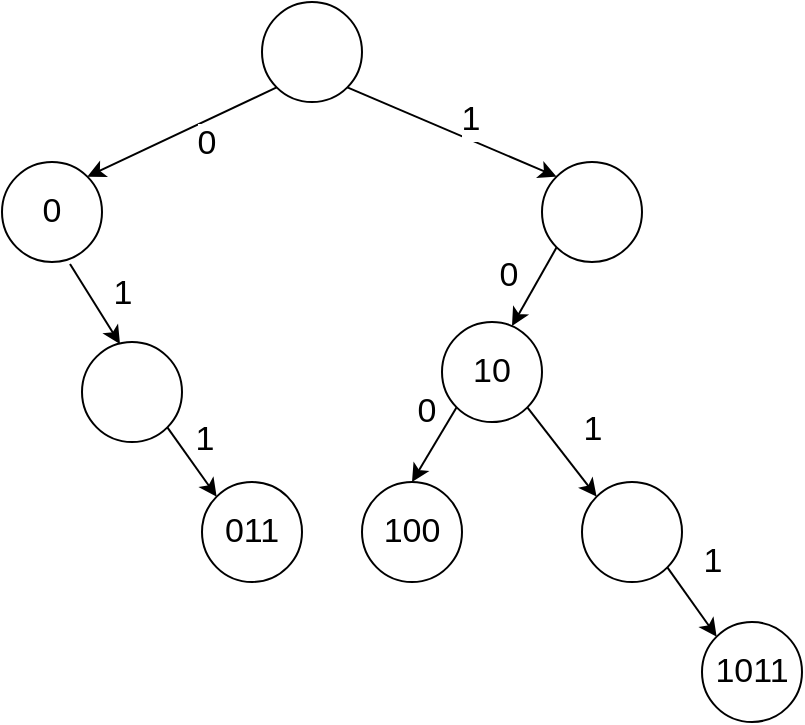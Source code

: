 <mxfile version="24.7.5" pages="10">
  <diagram id="F0op1eHKcGNNOOc7gBRb" name="radix tree">
    <mxGraphModel dx="1159" dy="784" grid="1" gridSize="10" guides="1" tooltips="1" connect="1" arrows="1" fold="1" page="1" pageScale="1" pageWidth="850" pageHeight="1100" math="0" shadow="0">
      <root>
        <mxCell id="0" />
        <mxCell id="1" parent="0" />
        <mxCell id="A4ioL8WDDIQv4BO4qDtr-4" style="rounded=0;orthogonalLoop=1;jettySize=auto;html=1;exitX=0;exitY=1;exitDx=0;exitDy=0;entryX=1;entryY=0;entryDx=0;entryDy=0;fontSize=17;" edge="1" parent="1" source="A4ioL8WDDIQv4BO4qDtr-1" target="A4ioL8WDDIQv4BO4qDtr-2">
          <mxGeometry relative="1" as="geometry" />
        </mxCell>
        <mxCell id="A4ioL8WDDIQv4BO4qDtr-6" value="0" style="edgeLabel;html=1;align=center;verticalAlign=middle;resizable=0;points=[];fontSize=17;" vertex="1" connectable="0" parent="A4ioL8WDDIQv4BO4qDtr-4">
          <mxGeometry x="-0.093" y="2" relative="1" as="geometry">
            <mxPoint x="7" y="6" as="offset" />
          </mxGeometry>
        </mxCell>
        <mxCell id="A4ioL8WDDIQv4BO4qDtr-5" style="edgeStyle=none;rounded=0;orthogonalLoop=1;jettySize=auto;html=1;exitX=1;exitY=1;exitDx=0;exitDy=0;entryX=0;entryY=0;entryDx=0;entryDy=0;fontSize=17;" edge="1" parent="1" source="A4ioL8WDDIQv4BO4qDtr-1" target="A4ioL8WDDIQv4BO4qDtr-3">
          <mxGeometry relative="1" as="geometry" />
        </mxCell>
        <mxCell id="A4ioL8WDDIQv4BO4qDtr-7" value="1" style="edgeLabel;html=1;align=center;verticalAlign=middle;resizable=0;points=[];fontSize=17;" vertex="1" connectable="0" parent="A4ioL8WDDIQv4BO4qDtr-5">
          <mxGeometry x="-0.013" y="3" relative="1" as="geometry">
            <mxPoint x="8" y="-3" as="offset" />
          </mxGeometry>
        </mxCell>
        <mxCell id="A4ioL8WDDIQv4BO4qDtr-1" value="" style="ellipse;whiteSpace=wrap;html=1;aspect=fixed;" vertex="1" parent="1">
          <mxGeometry x="350" y="160" width="50" height="50" as="geometry" />
        </mxCell>
        <mxCell id="A4ioL8WDDIQv4BO4qDtr-11" style="edgeStyle=none;rounded=0;orthogonalLoop=1;jettySize=auto;html=1;exitX=0.68;exitY=1.02;exitDx=0;exitDy=0;entryX=0.38;entryY=0.02;entryDx=0;entryDy=0;fontSize=17;exitPerimeter=0;entryPerimeter=0;" edge="1" parent="1" source="A4ioL8WDDIQv4BO4qDtr-2" target="A4ioL8WDDIQv4BO4qDtr-8">
          <mxGeometry relative="1" as="geometry" />
        </mxCell>
        <mxCell id="A4ioL8WDDIQv4BO4qDtr-13" value="1" style="edgeLabel;html=1;align=center;verticalAlign=middle;resizable=0;points=[];fontSize=17;" vertex="1" connectable="0" parent="A4ioL8WDDIQv4BO4qDtr-11">
          <mxGeometry x="-0.312" y="-2" relative="1" as="geometry">
            <mxPoint x="19" as="offset" />
          </mxGeometry>
        </mxCell>
        <mxCell id="A4ioL8WDDIQv4BO4qDtr-2" value="0" style="ellipse;whiteSpace=wrap;html=1;aspect=fixed;fontSize=17;" vertex="1" parent="1">
          <mxGeometry x="220" y="240" width="50" height="50" as="geometry" />
        </mxCell>
        <mxCell id="A4ioL8WDDIQv4BO4qDtr-16" style="edgeStyle=none;rounded=0;orthogonalLoop=1;jettySize=auto;html=1;exitX=0;exitY=1;exitDx=0;exitDy=0;entryX=0.7;entryY=0.04;entryDx=0;entryDy=0;entryPerimeter=0;fontSize=17;" edge="1" parent="1" source="A4ioL8WDDIQv4BO4qDtr-3" target="A4ioL8WDDIQv4BO4qDtr-10">
          <mxGeometry relative="1" as="geometry" />
        </mxCell>
        <mxCell id="A4ioL8WDDIQv4BO4qDtr-18" value="0" style="edgeLabel;html=1;align=center;verticalAlign=middle;resizable=0;points=[];fontSize=17;" vertex="1" connectable="0" parent="A4ioL8WDDIQv4BO4qDtr-16">
          <mxGeometry x="-0.354" y="2" relative="1" as="geometry">
            <mxPoint x="-19" as="offset" />
          </mxGeometry>
        </mxCell>
        <mxCell id="A4ioL8WDDIQv4BO4qDtr-3" value="" style="ellipse;whiteSpace=wrap;html=1;aspect=fixed;fontSize=17;" vertex="1" parent="1">
          <mxGeometry x="490" y="240" width="50" height="50" as="geometry" />
        </mxCell>
        <mxCell id="A4ioL8WDDIQv4BO4qDtr-12" style="edgeStyle=none;rounded=0;orthogonalLoop=1;jettySize=auto;html=1;exitX=1;exitY=1;exitDx=0;exitDy=0;entryX=0;entryY=0;entryDx=0;entryDy=0;fontSize=17;" edge="1" parent="1" source="A4ioL8WDDIQv4BO4qDtr-8" target="A4ioL8WDDIQv4BO4qDtr-9">
          <mxGeometry relative="1" as="geometry" />
        </mxCell>
        <mxCell id="A4ioL8WDDIQv4BO4qDtr-14" value="1" style="edgeLabel;html=1;align=center;verticalAlign=middle;resizable=0;points=[];fontSize=17;" vertex="1" connectable="0" parent="A4ioL8WDDIQv4BO4qDtr-12">
          <mxGeometry x="0.105" relative="1" as="geometry">
            <mxPoint x="4" y="-13" as="offset" />
          </mxGeometry>
        </mxCell>
        <mxCell id="A4ioL8WDDIQv4BO4qDtr-8" value="" style="ellipse;whiteSpace=wrap;html=1;aspect=fixed;fontSize=17;" vertex="1" parent="1">
          <mxGeometry x="260" y="330" width="50" height="50" as="geometry" />
        </mxCell>
        <mxCell id="A4ioL8WDDIQv4BO4qDtr-9" value="011" style="ellipse;whiteSpace=wrap;html=1;aspect=fixed;fontSize=17;" vertex="1" parent="1">
          <mxGeometry x="320" y="400" width="50" height="50" as="geometry" />
        </mxCell>
        <mxCell id="A4ioL8WDDIQv4BO4qDtr-17" style="edgeStyle=none;rounded=0;orthogonalLoop=1;jettySize=auto;html=1;exitX=0;exitY=1;exitDx=0;exitDy=0;entryX=0.5;entryY=0;entryDx=0;entryDy=0;fontSize=17;" edge="1" parent="1" source="A4ioL8WDDIQv4BO4qDtr-10" target="A4ioL8WDDIQv4BO4qDtr-15">
          <mxGeometry relative="1" as="geometry" />
        </mxCell>
        <mxCell id="A4ioL8WDDIQv4BO4qDtr-19" value="0" style="edgeLabel;html=1;align=center;verticalAlign=middle;resizable=0;points=[];fontSize=17;" vertex="1" connectable="0" parent="A4ioL8WDDIQv4BO4qDtr-17">
          <mxGeometry x="0.069" y="-4" relative="1" as="geometry">
            <mxPoint y="-16" as="offset" />
          </mxGeometry>
        </mxCell>
        <mxCell id="A4ioL8WDDIQv4BO4qDtr-22" style="edgeStyle=none;rounded=0;orthogonalLoop=1;jettySize=auto;html=1;exitX=1;exitY=1;exitDx=0;exitDy=0;entryX=0;entryY=0;entryDx=0;entryDy=0;fontSize=17;" edge="1" parent="1" source="A4ioL8WDDIQv4BO4qDtr-10" target="A4ioL8WDDIQv4BO4qDtr-20">
          <mxGeometry relative="1" as="geometry" />
        </mxCell>
        <mxCell id="A4ioL8WDDIQv4BO4qDtr-24" value="1" style="edgeLabel;html=1;align=center;verticalAlign=middle;resizable=0;points=[];fontSize=17;" vertex="1" connectable="0" parent="A4ioL8WDDIQv4BO4qDtr-22">
          <mxGeometry x="0.05" y="1" relative="1" as="geometry">
            <mxPoint x="13" y="-12" as="offset" />
          </mxGeometry>
        </mxCell>
        <mxCell id="A4ioL8WDDIQv4BO4qDtr-10" value="10" style="ellipse;whiteSpace=wrap;html=1;aspect=fixed;fontSize=17;" vertex="1" parent="1">
          <mxGeometry x="440" y="320" width="50" height="50" as="geometry" />
        </mxCell>
        <mxCell id="A4ioL8WDDIQv4BO4qDtr-15" value="100" style="ellipse;whiteSpace=wrap;html=1;aspect=fixed;fontSize=17;" vertex="1" parent="1">
          <mxGeometry x="400" y="400" width="50" height="50" as="geometry" />
        </mxCell>
        <mxCell id="A4ioL8WDDIQv4BO4qDtr-23" style="edgeStyle=none;rounded=0;orthogonalLoop=1;jettySize=auto;html=1;exitX=1;exitY=1;exitDx=0;exitDy=0;entryX=0;entryY=0;entryDx=0;entryDy=0;fontSize=17;" edge="1" parent="1" source="A4ioL8WDDIQv4BO4qDtr-20" target="A4ioL8WDDIQv4BO4qDtr-21">
          <mxGeometry relative="1" as="geometry" />
        </mxCell>
        <mxCell id="A4ioL8WDDIQv4BO4qDtr-25" value="1" style="edgeLabel;html=1;align=center;verticalAlign=middle;resizable=0;points=[];fontSize=17;" vertex="1" connectable="0" parent="A4ioL8WDDIQv4BO4qDtr-23">
          <mxGeometry x="0.045" y="-3" relative="1" as="geometry">
            <mxPoint x="12" y="-23" as="offset" />
          </mxGeometry>
        </mxCell>
        <mxCell id="A4ioL8WDDIQv4BO4qDtr-20" value="" style="ellipse;whiteSpace=wrap;html=1;aspect=fixed;fontSize=17;" vertex="1" parent="1">
          <mxGeometry x="510" y="400" width="50" height="50" as="geometry" />
        </mxCell>
        <mxCell id="A4ioL8WDDIQv4BO4qDtr-21" value="1011" style="ellipse;whiteSpace=wrap;html=1;aspect=fixed;fontSize=17;" vertex="1" parent="1">
          <mxGeometry x="570" y="470" width="50" height="50" as="geometry" />
        </mxCell>
      </root>
    </mxGraphModel>
  </diagram>
  <diagram id="Ga6VPkoPA0WHg4PEsufi" name="bid endian trie">
    <mxGraphModel dx="1159" dy="784" grid="1" gridSize="10" guides="1" tooltips="1" connect="1" arrows="1" fold="1" page="1" pageScale="1" pageWidth="850" pageHeight="1100" math="0" shadow="0">
      <root>
        <mxCell id="0" />
        <mxCell id="1" parent="0" />
        <mxCell id="dqzUMJC_XPg96nmKwtRn-1" style="rounded=0;orthogonalLoop=1;jettySize=auto;html=1;exitX=0;exitY=1;exitDx=0;exitDy=0;entryX=1;entryY=0;entryDx=0;entryDy=0;fontSize=17;" edge="1" parent="1" source="dqzUMJC_XPg96nmKwtRn-5" target="dqzUMJC_XPg96nmKwtRn-8">
          <mxGeometry relative="1" as="geometry" />
        </mxCell>
        <mxCell id="dqzUMJC_XPg96nmKwtRn-2" value="0" style="edgeLabel;html=1;align=center;verticalAlign=middle;resizable=0;points=[];fontSize=17;" vertex="1" connectable="0" parent="dqzUMJC_XPg96nmKwtRn-1">
          <mxGeometry x="-0.093" y="2" relative="1" as="geometry">
            <mxPoint x="7" y="6" as="offset" />
          </mxGeometry>
        </mxCell>
        <mxCell id="dqzUMJC_XPg96nmKwtRn-3" style="edgeStyle=none;rounded=0;orthogonalLoop=1;jettySize=auto;html=1;exitX=1;exitY=1;exitDx=0;exitDy=0;entryX=0;entryY=0;entryDx=0;entryDy=0;fontSize=17;" edge="1" parent="1" source="dqzUMJC_XPg96nmKwtRn-5" target="dqzUMJC_XPg96nmKwtRn-11">
          <mxGeometry relative="1" as="geometry" />
        </mxCell>
        <mxCell id="dqzUMJC_XPg96nmKwtRn-4" value="1" style="edgeLabel;html=1;align=center;verticalAlign=middle;resizable=0;points=[];fontSize=17;" vertex="1" connectable="0" parent="dqzUMJC_XPg96nmKwtRn-3">
          <mxGeometry x="-0.013" y="3" relative="1" as="geometry">
            <mxPoint x="8" y="-3" as="offset" />
          </mxGeometry>
        </mxCell>
        <mxCell id="dqzUMJC_XPg96nmKwtRn-5" value="" style="ellipse;whiteSpace=wrap;html=1;aspect=fixed;" vertex="1" parent="1">
          <mxGeometry x="340" y="100" width="50" height="50" as="geometry" />
        </mxCell>
        <mxCell id="dqzUMJC_XPg96nmKwtRn-6" style="edgeStyle=none;rounded=0;orthogonalLoop=1;jettySize=auto;html=1;exitX=1;exitY=1;exitDx=0;exitDy=0;entryX=0;entryY=0;entryDx=0;entryDy=0;fontSize=17;" edge="1" parent="1" source="dqzUMJC_XPg96nmKwtRn-8" target="dqzUMJC_XPg96nmKwtRn-14">
          <mxGeometry relative="1" as="geometry" />
        </mxCell>
        <mxCell id="dqzUMJC_XPg96nmKwtRn-7" value="1" style="edgeLabel;html=1;align=center;verticalAlign=middle;resizable=0;points=[];fontSize=17;" vertex="1" connectable="0" parent="dqzUMJC_XPg96nmKwtRn-6">
          <mxGeometry x="-0.312" y="-2" relative="1" as="geometry">
            <mxPoint x="19" as="offset" />
          </mxGeometry>
        </mxCell>
        <mxCell id="dqzUMJC_XPg96nmKwtRn-27" style="edgeStyle=none;rounded=0;orthogonalLoop=1;jettySize=auto;html=1;exitX=0;exitY=1;exitDx=0;exitDy=0;entryX=1;entryY=0;entryDx=0;entryDy=0;fontSize=17;" edge="1" parent="1" source="dqzUMJC_XPg96nmKwtRn-8" target="dqzUMJC_XPg96nmKwtRn-26">
          <mxGeometry relative="1" as="geometry" />
        </mxCell>
        <mxCell id="dqzUMJC_XPg96nmKwtRn-28" value="0" style="edgeLabel;html=1;align=center;verticalAlign=middle;resizable=0;points=[];fontSize=17;" vertex="1" connectable="0" parent="dqzUMJC_XPg96nmKwtRn-27">
          <mxGeometry x="-0.163" y="1" relative="1" as="geometry">
            <mxPoint x="-18" as="offset" />
          </mxGeometry>
        </mxCell>
        <mxCell id="dqzUMJC_XPg96nmKwtRn-8" value="0" style="ellipse;whiteSpace=wrap;html=1;aspect=fixed;fontSize=17;" vertex="1" parent="1">
          <mxGeometry x="270" y="180" width="50" height="50" as="geometry" />
        </mxCell>
        <mxCell id="dqzUMJC_XPg96nmKwtRn-9" style="edgeStyle=none;rounded=0;orthogonalLoop=1;jettySize=auto;html=1;exitX=1;exitY=1;exitDx=0;exitDy=0;entryX=0;entryY=0;entryDx=0;entryDy=0;fontSize=17;" edge="1" parent="1" source="dqzUMJC_XPg96nmKwtRn-11" target="dqzUMJC_XPg96nmKwtRn-20">
          <mxGeometry relative="1" as="geometry" />
        </mxCell>
        <mxCell id="dqzUMJC_XPg96nmKwtRn-10" value="1" style="edgeLabel;html=1;align=center;verticalAlign=middle;resizable=0;points=[];fontSize=17;" vertex="1" connectable="0" parent="dqzUMJC_XPg96nmKwtRn-9">
          <mxGeometry x="-0.354" y="2" relative="1" as="geometry">
            <mxPoint x="-19" as="offset" />
          </mxGeometry>
        </mxCell>
        <mxCell id="dqzUMJC_XPg96nmKwtRn-11" value="" style="ellipse;whiteSpace=wrap;html=1;aspect=fixed;fontSize=17;" vertex="1" parent="1">
          <mxGeometry x="410" y="180" width="50" height="50" as="geometry" />
        </mxCell>
        <mxCell id="dqzUMJC_XPg96nmKwtRn-12" style="edgeStyle=none;rounded=0;orthogonalLoop=1;jettySize=auto;html=1;exitX=1;exitY=1;exitDx=0;exitDy=0;entryX=0;entryY=0;entryDx=0;entryDy=0;fontSize=17;" edge="1" parent="1" source="dqzUMJC_XPg96nmKwtRn-14" target="dqzUMJC_XPg96nmKwtRn-15">
          <mxGeometry relative="1" as="geometry" />
        </mxCell>
        <mxCell id="dqzUMJC_XPg96nmKwtRn-13" value="1" style="edgeLabel;html=1;align=center;verticalAlign=middle;resizable=0;points=[];fontSize=17;" vertex="1" connectable="0" parent="dqzUMJC_XPg96nmKwtRn-12">
          <mxGeometry x="0.105" relative="1" as="geometry">
            <mxPoint x="4" y="-13" as="offset" />
          </mxGeometry>
        </mxCell>
        <mxCell id="dqzUMJC_XPg96nmKwtRn-14" value="" style="ellipse;whiteSpace=wrap;html=1;aspect=fixed;fontSize=17;" vertex="1" parent="1">
          <mxGeometry x="340" y="260" width="50" height="50" as="geometry" />
        </mxCell>
        <mxCell id="dqzUMJC_XPg96nmKwtRn-15" value="011" style="ellipse;whiteSpace=wrap;html=1;aspect=fixed;fontSize=17;" vertex="1" parent="1">
          <mxGeometry x="400" y="330" width="50" height="50" as="geometry" />
        </mxCell>
        <mxCell id="dqzUMJC_XPg96nmKwtRn-20" value="11" style="ellipse;whiteSpace=wrap;html=1;aspect=fixed;fontSize=17;" vertex="1" parent="1">
          <mxGeometry x="480" y="260" width="50" height="50" as="geometry" />
        </mxCell>
        <mxCell id="dqzUMJC_XPg96nmKwtRn-30" style="edgeStyle=none;rounded=0;orthogonalLoop=1;jettySize=auto;html=1;exitX=1;exitY=1;exitDx=0;exitDy=0;entryX=0;entryY=0;entryDx=0;entryDy=0;fontSize=17;" edge="1" parent="1" source="dqzUMJC_XPg96nmKwtRn-26" target="dqzUMJC_XPg96nmKwtRn-29">
          <mxGeometry relative="1" as="geometry" />
        </mxCell>
        <mxCell id="dqzUMJC_XPg96nmKwtRn-31" value="1" style="edgeLabel;html=1;align=center;verticalAlign=middle;resizable=0;points=[];fontSize=17;" vertex="1" connectable="0" parent="dqzUMJC_XPg96nmKwtRn-30">
          <mxGeometry x="-0.257" relative="1" as="geometry">
            <mxPoint x="11" y="1" as="offset" />
          </mxGeometry>
        </mxCell>
        <mxCell id="dqzUMJC_XPg96nmKwtRn-26" value="" style="ellipse;whiteSpace=wrap;html=1;aspect=fixed;fontSize=17;" vertex="1" parent="1">
          <mxGeometry x="200" y="260" width="50" height="50" as="geometry" />
        </mxCell>
        <mxCell id="dqzUMJC_XPg96nmKwtRn-33" value="1" style="edgeStyle=none;rounded=0;orthogonalLoop=1;jettySize=auto;html=1;exitX=1;exitY=1;exitDx=0;exitDy=0;entryX=0;entryY=0;entryDx=0;entryDy=0;fontSize=17;" edge="1" parent="1" source="dqzUMJC_XPg96nmKwtRn-29" target="dqzUMJC_XPg96nmKwtRn-32">
          <mxGeometry x="-0.528" y="14" relative="1" as="geometry">
            <mxPoint as="offset" />
          </mxGeometry>
        </mxCell>
        <mxCell id="dqzUMJC_XPg96nmKwtRn-29" value="" style="ellipse;whiteSpace=wrap;html=1;aspect=fixed;fontSize=17;" vertex="1" parent="1">
          <mxGeometry x="260" y="330" width="50" height="50" as="geometry" />
        </mxCell>
        <mxCell id="dqzUMJC_XPg96nmKwtRn-32" value="0011" style="ellipse;whiteSpace=wrap;html=1;aspect=fixed;fontSize=17;" vertex="1" parent="1">
          <mxGeometry x="320" y="400" width="50" height="50" as="geometry" />
        </mxCell>
      </root>
    </mxGraphModel>
  </diagram>
  <diagram name="int trie" id="aMHliRD51LjfPtEOiQ2C">
    <mxGraphModel dx="1159" dy="784" grid="1" gridSize="10" guides="1" tooltips="1" connect="1" arrows="1" fold="1" page="1" pageScale="1" pageWidth="850" pageHeight="1100" math="0" shadow="0">
      <root>
        <mxCell id="yiVa6_dQtFy_vGeuyYO_-0" />
        <mxCell id="yiVa6_dQtFy_vGeuyYO_-1" parent="yiVa6_dQtFy_vGeuyYO_-0" />
        <mxCell id="yiVa6_dQtFy_vGeuyYO_-2" style="rounded=0;orthogonalLoop=1;jettySize=auto;html=1;exitX=0;exitY=1;exitDx=0;exitDy=0;entryX=1;entryY=0;entryDx=0;entryDy=0;fontSize=17;" edge="1" parent="yiVa6_dQtFy_vGeuyYO_-1" source="yiVa6_dQtFy_vGeuyYO_-6" target="yiVa6_dQtFy_vGeuyYO_-11">
          <mxGeometry relative="1" as="geometry" />
        </mxCell>
        <mxCell id="yiVa6_dQtFy_vGeuyYO_-3" value="0" style="edgeLabel;html=1;align=center;verticalAlign=middle;resizable=0;points=[];fontSize=17;" vertex="1" connectable="0" parent="yiVa6_dQtFy_vGeuyYO_-2">
          <mxGeometry x="-0.093" y="2" relative="1" as="geometry">
            <mxPoint x="7" y="6" as="offset" />
          </mxGeometry>
        </mxCell>
        <mxCell id="yiVa6_dQtFy_vGeuyYO_-4" style="edgeStyle=none;rounded=0;orthogonalLoop=1;jettySize=auto;html=1;exitX=1;exitY=1;exitDx=0;exitDy=0;entryX=0;entryY=0;entryDx=0;entryDy=0;fontSize=17;" edge="1" parent="yiVa6_dQtFy_vGeuyYO_-1" source="yiVa6_dQtFy_vGeuyYO_-6" target="yiVa6_dQtFy_vGeuyYO_-14">
          <mxGeometry relative="1" as="geometry" />
        </mxCell>
        <mxCell id="yiVa6_dQtFy_vGeuyYO_-5" value="1" style="edgeLabel;html=1;align=center;verticalAlign=middle;resizable=0;points=[];fontSize=17;" vertex="1" connectable="0" parent="yiVa6_dQtFy_vGeuyYO_-4">
          <mxGeometry x="-0.013" y="3" relative="1" as="geometry">
            <mxPoint x="8" y="-12" as="offset" />
          </mxGeometry>
        </mxCell>
        <mxCell id="yiVa6_dQtFy_vGeuyYO_-6" value="" style="ellipse;whiteSpace=wrap;html=1;aspect=fixed;" vertex="1" parent="yiVa6_dQtFy_vGeuyYO_-1">
          <mxGeometry x="320" y="100" width="50" height="50" as="geometry" />
        </mxCell>
        <mxCell id="yiVa6_dQtFy_vGeuyYO_-9" style="edgeStyle=none;rounded=0;orthogonalLoop=1;jettySize=auto;html=1;exitX=0;exitY=1;exitDx=0;exitDy=0;entryX=1;entryY=0;entryDx=0;entryDy=0;fontSize=17;" edge="1" parent="yiVa6_dQtFy_vGeuyYO_-1" source="yiVa6_dQtFy_vGeuyYO_-11" target="yiVa6_dQtFy_vGeuyYO_-22">
          <mxGeometry relative="1" as="geometry" />
        </mxCell>
        <mxCell id="yiVa6_dQtFy_vGeuyYO_-10" value="0" style="edgeLabel;html=1;align=center;verticalAlign=middle;resizable=0;points=[];fontSize=17;" vertex="1" connectable="0" parent="yiVa6_dQtFy_vGeuyYO_-9">
          <mxGeometry x="-0.163" y="1" relative="1" as="geometry">
            <mxPoint x="-19" y="-8" as="offset" />
          </mxGeometry>
        </mxCell>
        <mxCell id="yiVa6_dQtFy_vGeuyYO_-11" value="0" style="ellipse;whiteSpace=wrap;html=1;aspect=fixed;fontSize=17;" vertex="1" parent="yiVa6_dQtFy_vGeuyYO_-1">
          <mxGeometry x="240" y="170" width="50" height="50" as="geometry" />
        </mxCell>
        <mxCell id="yHLr6CQHM0hv-lv52INT-0" value="0" style="edgeStyle=none;rounded=0;orthogonalLoop=1;jettySize=auto;html=1;exitX=0;exitY=1;exitDx=0;exitDy=0;fontSize=17;" edge="1" parent="yiVa6_dQtFy_vGeuyYO_-1" source="yiVa6_dQtFy_vGeuyYO_-14" target="yiVa6_dQtFy_vGeuyYO_-17">
          <mxGeometry x="-0.178" y="-16" relative="1" as="geometry">
            <mxPoint as="offset" />
          </mxGeometry>
        </mxCell>
        <mxCell id="yiVa6_dQtFy_vGeuyYO_-14" value="1:a" style="ellipse;whiteSpace=wrap;html=1;aspect=fixed;fontSize=17;" vertex="1" parent="yiVa6_dQtFy_vGeuyYO_-1">
          <mxGeometry x="410" y="180" width="50" height="50" as="geometry" />
        </mxCell>
        <mxCell id="yiVa6_dQtFy_vGeuyYO_-15" style="edgeStyle=none;rounded=0;orthogonalLoop=1;jettySize=auto;html=1;exitX=1;exitY=1;exitDx=0;exitDy=0;entryX=0;entryY=0;entryDx=0;entryDy=0;fontSize=17;" edge="1" parent="yiVa6_dQtFy_vGeuyYO_-1" source="yiVa6_dQtFy_vGeuyYO_-17" target="yiVa6_dQtFy_vGeuyYO_-18">
          <mxGeometry relative="1" as="geometry" />
        </mxCell>
        <mxCell id="yiVa6_dQtFy_vGeuyYO_-16" value="1" style="edgeLabel;html=1;align=center;verticalAlign=middle;resizable=0;points=[];fontSize=17;" vertex="1" connectable="0" parent="yiVa6_dQtFy_vGeuyYO_-15">
          <mxGeometry x="0.105" relative="1" as="geometry">
            <mxPoint x="4" y="-13" as="offset" />
          </mxGeometry>
        </mxCell>
        <mxCell id="yHLr6CQHM0hv-lv52INT-2" style="edgeStyle=none;rounded=0;orthogonalLoop=1;jettySize=auto;html=1;exitX=0;exitY=1;exitDx=0;exitDy=0;entryX=1;entryY=0;entryDx=0;entryDy=0;fontSize=17;" edge="1" parent="yiVa6_dQtFy_vGeuyYO_-1" source="yiVa6_dQtFy_vGeuyYO_-17" target="yHLr6CQHM0hv-lv52INT-1">
          <mxGeometry relative="1" as="geometry" />
        </mxCell>
        <mxCell id="yHLr6CQHM0hv-lv52INT-3" value="0" style="edgeLabel;html=1;align=center;verticalAlign=middle;resizable=0;points=[];fontSize=17;" vertex="1" connectable="0" parent="yHLr6CQHM0hv-lv52INT-2">
          <mxGeometry x="-0.131" relative="1" as="geometry">
            <mxPoint x="-7" y="-13" as="offset" />
          </mxGeometry>
        </mxCell>
        <mxCell id="yiVa6_dQtFy_vGeuyYO_-17" value="" style="ellipse;whiteSpace=wrap;html=1;aspect=fixed;fontSize=17;" vertex="1" parent="yiVa6_dQtFy_vGeuyYO_-1">
          <mxGeometry x="360" y="240" width="50" height="50" as="geometry" />
        </mxCell>
        <mxCell id="yiVa6_dQtFy_vGeuyYO_-18" value="5:c" style="ellipse;whiteSpace=wrap;html=1;aspect=fixed;fontSize=17;" vertex="1" parent="yiVa6_dQtFy_vGeuyYO_-1">
          <mxGeometry x="420" y="310" width="50" height="50" as="geometry" />
        </mxCell>
        <mxCell id="yiVa6_dQtFy_vGeuyYO_-20" style="edgeStyle=none;rounded=0;orthogonalLoop=1;jettySize=auto;html=1;exitX=1;exitY=1;exitDx=0;exitDy=0;entryX=0;entryY=0;entryDx=0;entryDy=0;fontSize=17;" edge="1" parent="yiVa6_dQtFy_vGeuyYO_-1" source="yiVa6_dQtFy_vGeuyYO_-22" target="yiVa6_dQtFy_vGeuyYO_-24">
          <mxGeometry relative="1" as="geometry" />
        </mxCell>
        <mxCell id="yiVa6_dQtFy_vGeuyYO_-21" value="1" style="edgeLabel;html=1;align=center;verticalAlign=middle;resizable=0;points=[];fontSize=17;" vertex="1" connectable="0" parent="yiVa6_dQtFy_vGeuyYO_-20">
          <mxGeometry x="-0.257" relative="1" as="geometry">
            <mxPoint x="11" y="-12" as="offset" />
          </mxGeometry>
        </mxCell>
        <mxCell id="yiVa6_dQtFy_vGeuyYO_-22" value="" style="ellipse;whiteSpace=wrap;html=1;aspect=fixed;fontSize=17;" vertex="1" parent="yiVa6_dQtFy_vGeuyYO_-1">
          <mxGeometry x="160" y="240" width="50" height="50" as="geometry" />
        </mxCell>
        <mxCell id="yiVa6_dQtFy_vGeuyYO_-24" value="4:b" style="ellipse;whiteSpace=wrap;html=1;aspect=fixed;fontSize=17;" vertex="1" parent="yiVa6_dQtFy_vGeuyYO_-1">
          <mxGeometry x="230" y="310" width="50" height="50" as="geometry" />
        </mxCell>
        <mxCell id="yHLr6CQHM0hv-lv52INT-5" style="edgeStyle=none;rounded=0;orthogonalLoop=1;jettySize=auto;html=1;exitX=1;exitY=1;exitDx=0;exitDy=0;entryX=0;entryY=0;entryDx=0;entryDy=0;fontSize=17;" edge="1" parent="yiVa6_dQtFy_vGeuyYO_-1" source="yHLr6CQHM0hv-lv52INT-1" target="yHLr6CQHM0hv-lv52INT-4">
          <mxGeometry relative="1" as="geometry" />
        </mxCell>
        <mxCell id="yHLr6CQHM0hv-lv52INT-6" value="1" style="edgeLabel;html=1;align=center;verticalAlign=middle;resizable=0;points=[];fontSize=17;" vertex="1" connectable="0" parent="yHLr6CQHM0hv-lv52INT-5">
          <mxGeometry x="-0.153" y="2" relative="1" as="geometry">
            <mxPoint x="5" y="-6" as="offset" />
          </mxGeometry>
        </mxCell>
        <mxCell id="yHLr6CQHM0hv-lv52INT-1" value="" style="ellipse;whiteSpace=wrap;html=1;aspect=fixed;fontSize=17;" vertex="1" parent="yiVa6_dQtFy_vGeuyYO_-1">
          <mxGeometry x="300" y="310" width="50" height="50" as="geometry" />
        </mxCell>
        <mxCell id="yHLr6CQHM0hv-lv52INT-4" value="9:d" style="ellipse;whiteSpace=wrap;html=1;aspect=fixed;fontSize=17;" vertex="1" parent="yiVa6_dQtFy_vGeuyYO_-1">
          <mxGeometry x="360" y="380" width="50" height="50" as="geometry" />
        </mxCell>
      </root>
    </mxGraphModel>
  </diagram>
  <diagram id="-hup0V_xFu_Bl-zXlh6z" name="little endian int tree">
    <mxGraphModel dx="1159" dy="784" grid="1" gridSize="10" guides="1" tooltips="1" connect="1" arrows="1" fold="1" page="1" pageScale="1" pageWidth="850" pageHeight="1100" math="0" shadow="0">
      <root>
        <mxCell id="0" />
        <mxCell id="1" parent="0" />
        <mxCell id="pwTNeVYWsUZbSl7__LR2-1" style="rounded=0;orthogonalLoop=1;jettySize=auto;html=1;exitX=0;exitY=1;exitDx=0;exitDy=0;entryX=1;entryY=0;entryDx=0;entryDy=0;fontSize=17;" edge="1" parent="1" source="pwTNeVYWsUZbSl7__LR2-5" target="pwTNeVYWsUZbSl7__LR2-8">
          <mxGeometry relative="1" as="geometry" />
        </mxCell>
        <mxCell id="pwTNeVYWsUZbSl7__LR2-2" value="001" style="edgeLabel;html=1;align=center;verticalAlign=middle;resizable=0;points=[];fontSize=17;" vertex="1" connectable="0" parent="pwTNeVYWsUZbSl7__LR2-1">
          <mxGeometry x="-0.093" y="2" relative="1" as="geometry">
            <mxPoint x="22" y="10" as="offset" />
          </mxGeometry>
        </mxCell>
        <mxCell id="pwTNeVYWsUZbSl7__LR2-3" style="edgeStyle=none;rounded=0;orthogonalLoop=1;jettySize=auto;html=1;exitX=1;exitY=1;exitDx=0;exitDy=0;entryX=0;entryY=0;entryDx=0;entryDy=0;fontSize=17;" edge="1" parent="1" source="pwTNeVYWsUZbSl7__LR2-5" target="pwTNeVYWsUZbSl7__LR2-10">
          <mxGeometry relative="1" as="geometry" />
        </mxCell>
        <mxCell id="pwTNeVYWsUZbSl7__LR2-4" value="1" style="edgeLabel;html=1;align=center;verticalAlign=middle;resizable=0;points=[];fontSize=17;" vertex="1" connectable="0" parent="pwTNeVYWsUZbSl7__LR2-3">
          <mxGeometry x="-0.013" y="3" relative="1" as="geometry">
            <mxPoint x="8" y="-12" as="offset" />
          </mxGeometry>
        </mxCell>
        <mxCell id="pwTNeVYWsUZbSl7__LR2-5" value="" style="ellipse;whiteSpace=wrap;html=1;aspect=fixed;" vertex="1" parent="1">
          <mxGeometry x="320" y="100" width="50" height="50" as="geometry" />
        </mxCell>
        <mxCell id="pwTNeVYWsUZbSl7__LR2-8" value="4:b" style="ellipse;whiteSpace=wrap;html=1;aspect=fixed;fontSize=17;" vertex="1" parent="1">
          <mxGeometry x="240" y="170" width="50" height="50" as="geometry" />
        </mxCell>
        <mxCell id="pwTNeVYWsUZbSl7__LR2-9" value="0" style="edgeStyle=none;rounded=0;orthogonalLoop=1;jettySize=auto;html=1;exitX=0;exitY=1;exitDx=0;exitDy=0;fontSize=17;" edge="1" parent="1" source="pwTNeVYWsUZbSl7__LR2-10" target="pwTNeVYWsUZbSl7__LR2-15">
          <mxGeometry x="-0.178" y="-16" relative="1" as="geometry">
            <mxPoint as="offset" />
          </mxGeometry>
        </mxCell>
        <mxCell id="pwTNeVYWsUZbSl7__LR2-10" value="1:a" style="ellipse;whiteSpace=wrap;html=1;aspect=fixed;fontSize=17;" vertex="1" parent="1">
          <mxGeometry x="410" y="180" width="50" height="50" as="geometry" />
        </mxCell>
        <mxCell id="pwTNeVYWsUZbSl7__LR2-11" style="edgeStyle=none;rounded=0;orthogonalLoop=1;jettySize=auto;html=1;exitX=1;exitY=1;exitDx=0;exitDy=0;entryX=0;entryY=0;entryDx=0;entryDy=0;fontSize=17;" edge="1" parent="1" source="pwTNeVYWsUZbSl7__LR2-15" target="pwTNeVYWsUZbSl7__LR2-16">
          <mxGeometry relative="1" as="geometry" />
        </mxCell>
        <mxCell id="pwTNeVYWsUZbSl7__LR2-12" value="1" style="edgeLabel;html=1;align=center;verticalAlign=middle;resizable=0;points=[];fontSize=17;" vertex="1" connectable="0" parent="pwTNeVYWsUZbSl7__LR2-11">
          <mxGeometry x="0.105" relative="1" as="geometry">
            <mxPoint x="4" y="-13" as="offset" />
          </mxGeometry>
        </mxCell>
        <mxCell id="pwTNeVYWsUZbSl7__LR2-13" style="edgeStyle=none;rounded=0;orthogonalLoop=1;jettySize=auto;html=1;exitX=0;exitY=1;exitDx=0;exitDy=0;entryX=1;entryY=0;entryDx=0;entryDy=0;fontSize=17;" edge="1" parent="1" source="pwTNeVYWsUZbSl7__LR2-15" target="pwTNeVYWsUZbSl7__LR2-23">
          <mxGeometry relative="1" as="geometry" />
        </mxCell>
        <mxCell id="pwTNeVYWsUZbSl7__LR2-14" value="01" style="edgeLabel;html=1;align=center;verticalAlign=middle;resizable=0;points=[];fontSize=17;" vertex="1" connectable="0" parent="pwTNeVYWsUZbSl7__LR2-13">
          <mxGeometry x="-0.131" relative="1" as="geometry">
            <mxPoint x="-17" y="-7" as="offset" />
          </mxGeometry>
        </mxCell>
        <mxCell id="pwTNeVYWsUZbSl7__LR2-15" value="" style="ellipse;whiteSpace=wrap;html=1;aspect=fixed;fontSize=17;" vertex="1" parent="1">
          <mxGeometry x="350" y="250" width="50" height="50" as="geometry" />
        </mxCell>
        <mxCell id="pwTNeVYWsUZbSl7__LR2-16" value="5:c" style="ellipse;whiteSpace=wrap;html=1;aspect=fixed;fontSize=17;" vertex="1" parent="1">
          <mxGeometry x="420" y="310" width="50" height="50" as="geometry" />
        </mxCell>
        <mxCell id="pwTNeVYWsUZbSl7__LR2-23" value="9:d" style="ellipse;whiteSpace=wrap;html=1;aspect=fixed;fontSize=17;" vertex="1" parent="1">
          <mxGeometry x="290" y="310" width="50" height="50" as="geometry" />
        </mxCell>
      </root>
    </mxGraphModel>
  </diagram>
  <diagram id="bcpDPcjLU17Efk7BsWrm" name="int tree insert b">
    <mxGraphModel dx="1159" dy="784" grid="1" gridSize="10" guides="1" tooltips="1" connect="1" arrows="1" fold="1" page="1" pageScale="1" pageWidth="850" pageHeight="1100" math="0" shadow="0">
      <root>
        <mxCell id="0" />
        <mxCell id="1" parent="0" />
        <mxCell id="3xS6fyH-VFhKFM73wYQs-1" value="12" style="ellipse;whiteSpace=wrap;html=1;aspect=fixed;fontSize=17;" vertex="1" parent="1">
          <mxGeometry x="130" y="245" width="50" height="50" as="geometry" />
        </mxCell>
        <mxCell id="3xS6fyH-VFhKFM73wYQs-2" value="12" style="ellipse;whiteSpace=wrap;html=1;aspect=fixed;fontSize=17;" vertex="1" parent="1">
          <mxGeometry x="270" y="360" width="50" height="50" as="geometry" />
        </mxCell>
        <mxCell id="3xS6fyH-VFhKFM73wYQs-3" value="15" style="ellipse;whiteSpace=wrap;html=1;aspect=fixed;fontSize=17;" vertex="1" parent="1">
          <mxGeometry x="440" y="360" width="50" height="50" as="geometry" />
        </mxCell>
        <mxCell id="3xS6fyH-VFhKFM73wYQs-5" style="edgeStyle=none;rounded=0;orthogonalLoop=1;jettySize=auto;html=1;exitX=1;exitY=1;exitDx=0;exitDy=0;entryX=0.5;entryY=0;entryDx=0;entryDy=0;fontSize=17;" edge="1" parent="1" source="3xS6fyH-VFhKFM73wYQs-4" target="3xS6fyH-VFhKFM73wYQs-3">
          <mxGeometry relative="1" as="geometry" />
        </mxCell>
        <mxCell id="3xS6fyH-VFhKFM73wYQs-8" value="1" style="edgeLabel;html=1;align=center;verticalAlign=middle;resizable=0;points=[];fontSize=17;" vertex="1" connectable="0" parent="3xS6fyH-VFhKFM73wYQs-5">
          <mxGeometry x="-0.267" y="-4" relative="1" as="geometry">
            <mxPoint x="-9" y="7" as="offset" />
          </mxGeometry>
        </mxCell>
        <mxCell id="3xS6fyH-VFhKFM73wYQs-6" style="edgeStyle=none;rounded=0;orthogonalLoop=1;jettySize=auto;html=1;exitX=0;exitY=1;exitDx=0;exitDy=0;fontSize=17;" edge="1" parent="1" source="3xS6fyH-VFhKFM73wYQs-4" target="3xS6fyH-VFhKFM73wYQs-2">
          <mxGeometry relative="1" as="geometry" />
        </mxCell>
        <mxCell id="3xS6fyH-VFhKFM73wYQs-7" value="0" style="edgeLabel;html=1;align=center;verticalAlign=middle;resizable=0;points=[];fontSize=17;" vertex="1" connectable="0" parent="3xS6fyH-VFhKFM73wYQs-6">
          <mxGeometry x="-0.075" y="2" relative="1" as="geometry">
            <mxPoint x="15" y="1" as="offset" />
          </mxGeometry>
        </mxCell>
        <mxCell id="3xS6fyH-VFhKFM73wYQs-4" value="prefix = 1100&lt;br&gt;mask = 100" style="ellipse;whiteSpace=wrap;html=1;fontSize=17;" vertex="1" parent="1">
          <mxGeometry x="320" y="230" width="120" height="80" as="geometry" />
        </mxCell>
      </root>
    </mxGraphModel>
  </diagram>
  <diagram name="int tree insert c" id="YAkQW5hK5IjG9piqmeyO">
    <mxGraphModel dx="1159" dy="784" grid="1" gridSize="10" guides="1" tooltips="1" connect="1" arrows="1" fold="1" page="1" pageScale="1" pageWidth="850" pageHeight="1100" math="0" shadow="0">
      <root>
        <mxCell id="LAVCd5yEWqI_gLh6D5AU-0" />
        <mxCell id="LAVCd5yEWqI_gLh6D5AU-1" parent="LAVCd5yEWqI_gLh6D5AU-0" />
        <mxCell id="LAVCd5yEWqI_gLh6D5AU-3" value="12" style="ellipse;whiteSpace=wrap;html=1;aspect=fixed;fontSize=17;" vertex="1" parent="LAVCd5yEWqI_gLh6D5AU-1">
          <mxGeometry x="310" y="360" width="50" height="50" as="geometry" />
        </mxCell>
        <mxCell id="LAVCd5yEWqI_gLh6D5AU-4" value="15" style="ellipse;whiteSpace=wrap;html=1;aspect=fixed;fontSize=17;" vertex="1" parent="LAVCd5yEWqI_gLh6D5AU-1">
          <mxGeometry x="530" y="480" width="50" height="50" as="geometry" />
        </mxCell>
        <mxCell id="LAVCd5yEWqI_gLh6D5AU-5" style="edgeStyle=none;rounded=0;orthogonalLoop=1;jettySize=auto;html=1;exitX=1;exitY=1;exitDx=0;exitDy=0;fontSize=17;entryX=0.5;entryY=0;entryDx=0;entryDy=0;" edge="1" parent="LAVCd5yEWqI_gLh6D5AU-1" source="LAVCd5yEWqI_gLh6D5AU-9" target="rANospwP_ExgYaGy01tb-0">
          <mxGeometry relative="1" as="geometry">
            <mxPoint x="510" y="350" as="targetPoint" />
          </mxGeometry>
        </mxCell>
        <mxCell id="LAVCd5yEWqI_gLh6D5AU-6" value="1" style="edgeLabel;html=1;align=center;verticalAlign=middle;resizable=0;points=[];fontSize=17;" vertex="1" connectable="0" parent="LAVCd5yEWqI_gLh6D5AU-5">
          <mxGeometry x="-0.267" y="-4" relative="1" as="geometry">
            <mxPoint x="-9" y="7" as="offset" />
          </mxGeometry>
        </mxCell>
        <mxCell id="LAVCd5yEWqI_gLh6D5AU-7" style="edgeStyle=none;rounded=0;orthogonalLoop=1;jettySize=auto;html=1;exitX=0;exitY=1;exitDx=0;exitDy=0;fontSize=17;" edge="1" parent="LAVCd5yEWqI_gLh6D5AU-1" source="LAVCd5yEWqI_gLh6D5AU-9" target="LAVCd5yEWqI_gLh6D5AU-3">
          <mxGeometry relative="1" as="geometry" />
        </mxCell>
        <mxCell id="LAVCd5yEWqI_gLh6D5AU-8" value="0" style="edgeLabel;html=1;align=center;verticalAlign=middle;resizable=0;points=[];fontSize=17;" vertex="1" connectable="0" parent="LAVCd5yEWqI_gLh6D5AU-7">
          <mxGeometry x="-0.075" y="2" relative="1" as="geometry">
            <mxPoint x="15" y="1" as="offset" />
          </mxGeometry>
        </mxCell>
        <mxCell id="LAVCd5yEWqI_gLh6D5AU-9" value="prefix = 1100&lt;br&gt;mask = 100" style="ellipse;whiteSpace=wrap;html=1;fontSize=17;" vertex="1" parent="LAVCd5yEWqI_gLh6D5AU-1">
          <mxGeometry x="360" y="230" width="120" height="80" as="geometry" />
        </mxCell>
        <mxCell id="rANospwP_ExgYaGy01tb-1" value="1" style="edgeStyle=none;rounded=0;orthogonalLoop=1;jettySize=auto;html=1;exitX=1;exitY=1;exitDx=0;exitDy=0;entryX=0.5;entryY=0;entryDx=0;entryDy=0;fontSize=17;" edge="1" parent="LAVCd5yEWqI_gLh6D5AU-1" source="rANospwP_ExgYaGy01tb-0" target="LAVCd5yEWqI_gLh6D5AU-4">
          <mxGeometry x="-0.004" y="-15" relative="1" as="geometry">
            <mxPoint as="offset" />
          </mxGeometry>
        </mxCell>
        <mxCell id="rANospwP_ExgYaGy01tb-3" style="edgeStyle=none;rounded=0;orthogonalLoop=1;jettySize=auto;html=1;exitX=0;exitY=1;exitDx=0;exitDy=0;entryX=0.5;entryY=0;entryDx=0;entryDy=0;fontSize=17;" edge="1" parent="LAVCd5yEWqI_gLh6D5AU-1" source="rANospwP_ExgYaGy01tb-0" target="rANospwP_ExgYaGy01tb-2">
          <mxGeometry relative="1" as="geometry" />
        </mxCell>
        <mxCell id="rANospwP_ExgYaGy01tb-4" value="0" style="edgeLabel;html=1;align=center;verticalAlign=middle;resizable=0;points=[];fontSize=17;" vertex="1" connectable="0" parent="rANospwP_ExgYaGy01tb-3">
          <mxGeometry x="0.08" y="3" relative="1" as="geometry">
            <mxPoint x="16" as="offset" />
          </mxGeometry>
        </mxCell>
        <mxCell id="rANospwP_ExgYaGy01tb-0" value="prefix = 1110&lt;br&gt;mask = 10" style="ellipse;whiteSpace=wrap;html=1;fontSize=17;" vertex="1" parent="LAVCd5yEWqI_gLh6D5AU-1">
          <mxGeometry x="430" y="360" width="120" height="80" as="geometry" />
        </mxCell>
        <mxCell id="rANospwP_ExgYaGy01tb-2" value="14" style="ellipse;whiteSpace=wrap;html=1;aspect=fixed;fontSize=17;" vertex="1" parent="LAVCd5yEWqI_gLh6D5AU-1">
          <mxGeometry x="410" y="480" width="50" height="50" as="geometry" />
        </mxCell>
        <mxCell id="CgHVQEkHcsIxBJdm1in0-0" value="12" style="ellipse;whiteSpace=wrap;html=1;aspect=fixed;fontSize=17;" vertex="1" parent="LAVCd5yEWqI_gLh6D5AU-1">
          <mxGeometry x="40" y="360" width="50" height="50" as="geometry" />
        </mxCell>
        <mxCell id="CgHVQEkHcsIxBJdm1in0-1" value="15" style="ellipse;whiteSpace=wrap;html=1;aspect=fixed;fontSize=17;" vertex="1" parent="LAVCd5yEWqI_gLh6D5AU-1">
          <mxGeometry x="210" y="360" width="50" height="50" as="geometry" />
        </mxCell>
        <mxCell id="CgHVQEkHcsIxBJdm1in0-2" style="edgeStyle=none;rounded=0;orthogonalLoop=1;jettySize=auto;html=1;exitX=1;exitY=1;exitDx=0;exitDy=0;entryX=0.5;entryY=0;entryDx=0;entryDy=0;fontSize=17;" edge="1" parent="LAVCd5yEWqI_gLh6D5AU-1" source="CgHVQEkHcsIxBJdm1in0-6" target="CgHVQEkHcsIxBJdm1in0-1">
          <mxGeometry relative="1" as="geometry" />
        </mxCell>
        <mxCell id="CgHVQEkHcsIxBJdm1in0-3" value="1" style="edgeLabel;html=1;align=center;verticalAlign=middle;resizable=0;points=[];fontSize=17;" vertex="1" connectable="0" parent="CgHVQEkHcsIxBJdm1in0-2">
          <mxGeometry x="-0.267" y="-4" relative="1" as="geometry">
            <mxPoint x="-9" y="7" as="offset" />
          </mxGeometry>
        </mxCell>
        <mxCell id="CgHVQEkHcsIxBJdm1in0-4" style="edgeStyle=none;rounded=0;orthogonalLoop=1;jettySize=auto;html=1;exitX=0;exitY=1;exitDx=0;exitDy=0;fontSize=17;" edge="1" parent="LAVCd5yEWqI_gLh6D5AU-1" source="CgHVQEkHcsIxBJdm1in0-6" target="CgHVQEkHcsIxBJdm1in0-0">
          <mxGeometry relative="1" as="geometry" />
        </mxCell>
        <mxCell id="CgHVQEkHcsIxBJdm1in0-5" value="0" style="edgeLabel;html=1;align=center;verticalAlign=middle;resizable=0;points=[];fontSize=17;" vertex="1" connectable="0" parent="CgHVQEkHcsIxBJdm1in0-4">
          <mxGeometry x="-0.075" y="2" relative="1" as="geometry">
            <mxPoint x="15" y="1" as="offset" />
          </mxGeometry>
        </mxCell>
        <mxCell id="CgHVQEkHcsIxBJdm1in0-6" value="prefix = 1100&lt;br&gt;mask = 100" style="ellipse;whiteSpace=wrap;html=1;fontSize=17;" vertex="1" parent="LAVCd5yEWqI_gLh6D5AU-1">
          <mxGeometry x="90" y="230" width="120" height="80" as="geometry" />
        </mxCell>
      </root>
    </mxGraphModel>
  </diagram>
  <diagram name="int tree insert d" id="A4ESqNsZPiCXE7X345K0">
    <mxGraphModel dx="1026" dy="743" grid="1" gridSize="10" guides="1" tooltips="1" connect="1" arrows="1" fold="1" page="1" pageScale="1" pageWidth="850" pageHeight="1100" math="0" shadow="0">
      <root>
        <mxCell id="YQzdymF0zJl3iwr7sd5U-0" />
        <mxCell id="YQzdymF0zJl3iwr7sd5U-1" parent="YQzdymF0zJl3iwr7sd5U-0" />
        <mxCell id="YQzdymF0zJl3iwr7sd5U-2" value="5" style="ellipse;whiteSpace=wrap;html=1;aspect=fixed;fontSize=17;" parent="YQzdymF0zJl3iwr7sd5U-1" vertex="1">
          <mxGeometry x="310" y="360" width="50" height="50" as="geometry" />
        </mxCell>
        <mxCell id="YQzdymF0zJl3iwr7sd5U-3" value="15" style="ellipse;whiteSpace=wrap;html=1;aspect=fixed;fontSize=17;" parent="YQzdymF0zJl3iwr7sd5U-1" vertex="1">
          <mxGeometry x="530" y="480" width="50" height="50" as="geometry" />
        </mxCell>
        <mxCell id="YQzdymF0zJl3iwr7sd5U-4" style="edgeStyle=none;rounded=0;orthogonalLoop=1;jettySize=auto;html=1;exitX=1;exitY=1;exitDx=0;exitDy=0;fontSize=17;entryX=0.5;entryY=0;entryDx=0;entryDy=0;" parent="YQzdymF0zJl3iwr7sd5U-1" source="YQzdymF0zJl3iwr7sd5U-8" target="YQzdymF0zJl3iwr7sd5U-12" edge="1">
          <mxGeometry relative="1" as="geometry">
            <mxPoint x="510" y="350" as="targetPoint" />
          </mxGeometry>
        </mxCell>
        <mxCell id="YQzdymF0zJl3iwr7sd5U-5" value="1" style="edgeLabel;html=1;align=center;verticalAlign=middle;resizable=0;points=[];fontSize=17;" parent="YQzdymF0zJl3iwr7sd5U-4" vertex="1" connectable="0">
          <mxGeometry x="-0.267" y="-4" relative="1" as="geometry">
            <mxPoint x="-9" y="7" as="offset" />
          </mxGeometry>
        </mxCell>
        <mxCell id="YQzdymF0zJl3iwr7sd5U-6" style="edgeStyle=none;rounded=0;orthogonalLoop=1;jettySize=auto;html=1;exitX=0;exitY=1;exitDx=0;exitDy=0;fontSize=17;" parent="YQzdymF0zJl3iwr7sd5U-1" source="YQzdymF0zJl3iwr7sd5U-8" target="YQzdymF0zJl3iwr7sd5U-2" edge="1">
          <mxGeometry relative="1" as="geometry" />
        </mxCell>
        <mxCell id="YQzdymF0zJl3iwr7sd5U-7" value="0" style="edgeLabel;html=1;align=center;verticalAlign=middle;resizable=0;points=[];fontSize=17;" parent="YQzdymF0zJl3iwr7sd5U-6" vertex="1" connectable="0">
          <mxGeometry x="-0.075" y="2" relative="1" as="geometry">
            <mxPoint x="15" y="1" as="offset" />
          </mxGeometry>
        </mxCell>
        <mxCell id="YQzdymF0zJl3iwr7sd5U-8" value="prefix = 0&lt;br&gt;mask = 10000" style="ellipse;whiteSpace=wrap;html=1;fontSize=17;" parent="YQzdymF0zJl3iwr7sd5U-1" vertex="1">
          <mxGeometry x="360" y="230" width="120" height="80" as="geometry" />
        </mxCell>
        <mxCell id="YQzdymF0zJl3iwr7sd5U-9" value="1" style="edgeStyle=none;rounded=0;orthogonalLoop=1;jettySize=auto;html=1;exitX=1;exitY=1;exitDx=0;exitDy=0;entryX=0.5;entryY=0;entryDx=0;entryDy=0;fontSize=17;" parent="YQzdymF0zJl3iwr7sd5U-1" source="YQzdymF0zJl3iwr7sd5U-12" target="YQzdymF0zJl3iwr7sd5U-3" edge="1">
          <mxGeometry x="-0.004" y="-15" relative="1" as="geometry">
            <mxPoint as="offset" />
          </mxGeometry>
        </mxCell>
        <mxCell id="YQzdymF0zJl3iwr7sd5U-10" style="edgeStyle=none;rounded=0;orthogonalLoop=1;jettySize=auto;html=1;exitX=0;exitY=1;exitDx=0;exitDy=0;entryX=0.5;entryY=0;entryDx=0;entryDy=0;fontSize=17;" parent="YQzdymF0zJl3iwr7sd5U-1" source="YQzdymF0zJl3iwr7sd5U-12" target="YQzdymF0zJl3iwr7sd5U-13" edge="1">
          <mxGeometry relative="1" as="geometry" />
        </mxCell>
        <mxCell id="YQzdymF0zJl3iwr7sd5U-11" value="0" style="edgeLabel;html=1;align=center;verticalAlign=middle;resizable=0;points=[];fontSize=17;" parent="YQzdymF0zJl3iwr7sd5U-10" vertex="1" connectable="0">
          <mxGeometry x="0.08" y="3" relative="1" as="geometry">
            <mxPoint x="16" as="offset" />
          </mxGeometry>
        </mxCell>
        <mxCell id="YQzdymF0zJl3iwr7sd5U-12" value="prefix = 1100&lt;br&gt;mask = 100" style="ellipse;whiteSpace=wrap;html=1;fontSize=17;" parent="YQzdymF0zJl3iwr7sd5U-1" vertex="1">
          <mxGeometry x="430" y="360" width="120" height="80" as="geometry" />
        </mxCell>
        <mxCell id="YQzdymF0zJl3iwr7sd5U-13" value="12" style="ellipse;whiteSpace=wrap;html=1;aspect=fixed;fontSize=17;" parent="YQzdymF0zJl3iwr7sd5U-1" vertex="1">
          <mxGeometry x="410" y="480" width="50" height="50" as="geometry" />
        </mxCell>
        <mxCell id="YQzdymF0zJl3iwr7sd5U-14" value="12" style="ellipse;whiteSpace=wrap;html=1;aspect=fixed;fontSize=17;" parent="YQzdymF0zJl3iwr7sd5U-1" vertex="1">
          <mxGeometry x="40" y="360" width="50" height="50" as="geometry" />
        </mxCell>
        <mxCell id="YQzdymF0zJl3iwr7sd5U-15" value="15" style="ellipse;whiteSpace=wrap;html=1;aspect=fixed;fontSize=17;" parent="YQzdymF0zJl3iwr7sd5U-1" vertex="1">
          <mxGeometry x="210" y="360" width="50" height="50" as="geometry" />
        </mxCell>
        <mxCell id="YQzdymF0zJl3iwr7sd5U-16" style="edgeStyle=none;rounded=0;orthogonalLoop=1;jettySize=auto;html=1;exitX=1;exitY=1;exitDx=0;exitDy=0;entryX=0.5;entryY=0;entryDx=0;entryDy=0;fontSize=17;" parent="YQzdymF0zJl3iwr7sd5U-1" source="YQzdymF0zJl3iwr7sd5U-20" target="YQzdymF0zJl3iwr7sd5U-15" edge="1">
          <mxGeometry relative="1" as="geometry" />
        </mxCell>
        <mxCell id="YQzdymF0zJl3iwr7sd5U-17" value="1" style="edgeLabel;html=1;align=center;verticalAlign=middle;resizable=0;points=[];fontSize=17;" parent="YQzdymF0zJl3iwr7sd5U-16" vertex="1" connectable="0">
          <mxGeometry x="-0.267" y="-4" relative="1" as="geometry">
            <mxPoint x="-9" y="7" as="offset" />
          </mxGeometry>
        </mxCell>
        <mxCell id="YQzdymF0zJl3iwr7sd5U-18" style="edgeStyle=none;rounded=0;orthogonalLoop=1;jettySize=auto;html=1;exitX=0;exitY=1;exitDx=0;exitDy=0;fontSize=17;" parent="YQzdymF0zJl3iwr7sd5U-1" source="YQzdymF0zJl3iwr7sd5U-20" target="YQzdymF0zJl3iwr7sd5U-14" edge="1">
          <mxGeometry relative="1" as="geometry" />
        </mxCell>
        <mxCell id="YQzdymF0zJl3iwr7sd5U-19" value="0" style="edgeLabel;html=1;align=center;verticalAlign=middle;resizable=0;points=[];fontSize=17;" parent="YQzdymF0zJl3iwr7sd5U-18" vertex="1" connectable="0">
          <mxGeometry x="-0.075" y="2" relative="1" as="geometry">
            <mxPoint x="15" y="1" as="offset" />
          </mxGeometry>
        </mxCell>
        <mxCell id="YQzdymF0zJl3iwr7sd5U-20" value="prefix = 1100&lt;br&gt;mask = 100" style="ellipse;whiteSpace=wrap;html=1;fontSize=17;" parent="YQzdymF0zJl3iwr7sd5U-1" vertex="1">
          <mxGeometry x="90" y="230" width="120" height="80" as="geometry" />
        </mxCell>
      </root>
    </mxGraphModel>
  </diagram>
  <diagram id="YN-jsKBUbNI-Io53Dchc" name="big endian int tree">
    <mxGraphModel dx="1159" dy="784" grid="1" gridSize="10" guides="1" tooltips="1" connect="1" arrows="1" fold="1" page="1" pageScale="1" pageWidth="850" pageHeight="1100" math="1" shadow="0">
      <root>
        <mxCell id="0" />
        <mxCell id="1" parent="0" />
        <mxCell id="JJpLA6R_lNoYRrrNnaEc-1" value="1:`x`" style="ellipse;whiteSpace=wrap;html=1;aspect=fixed;fontSize=17;" vertex="1" parent="1">
          <mxGeometry x="310" y="360" width="50" height="50" as="geometry" />
        </mxCell>
        <mxCell id="JJpLA6R_lNoYRrrNnaEc-2" value="5:`z`" style="ellipse;whiteSpace=wrap;html=1;aspect=fixed;fontSize=17;" vertex="1" parent="1">
          <mxGeometry x="530" y="480" width="50" height="50" as="geometry" />
        </mxCell>
        <mxCell id="JJpLA6R_lNoYRrrNnaEc-3" style="edgeStyle=none;rounded=0;orthogonalLoop=1;jettySize=auto;html=1;exitX=1;exitY=1;exitDx=0;exitDy=0;fontSize=17;entryX=0.5;entryY=0;entryDx=0;entryDy=0;" edge="1" parent="1" source="JJpLA6R_lNoYRrrNnaEc-7" target="JJpLA6R_lNoYRrrNnaEc-11">
          <mxGeometry relative="1" as="geometry">
            <mxPoint x="510" y="350" as="targetPoint" />
          </mxGeometry>
        </mxCell>
        <mxCell id="JJpLA6R_lNoYRrrNnaEc-4" value="1" style="edgeLabel;html=1;align=center;verticalAlign=middle;resizable=0;points=[];fontSize=17;" vertex="1" connectable="0" parent="JJpLA6R_lNoYRrrNnaEc-3">
          <mxGeometry x="-0.267" y="-4" relative="1" as="geometry">
            <mxPoint x="-9" y="7" as="offset" />
          </mxGeometry>
        </mxCell>
        <mxCell id="JJpLA6R_lNoYRrrNnaEc-5" style="edgeStyle=none;rounded=0;orthogonalLoop=1;jettySize=auto;html=1;exitX=0;exitY=1;exitDx=0;exitDy=0;fontSize=17;" edge="1" parent="1" source="JJpLA6R_lNoYRrrNnaEc-7" target="JJpLA6R_lNoYRrrNnaEc-1">
          <mxGeometry relative="1" as="geometry" />
        </mxCell>
        <mxCell id="JJpLA6R_lNoYRrrNnaEc-6" value="0" style="edgeLabel;html=1;align=center;verticalAlign=middle;resizable=0;points=[];fontSize=17;" vertex="1" connectable="0" parent="JJpLA6R_lNoYRrrNnaEc-5">
          <mxGeometry x="-0.075" y="2" relative="1" as="geometry">
            <mxPoint x="15" y="1" as="offset" />
          </mxGeometry>
        </mxCell>
        <mxCell id="JJpLA6R_lNoYRrrNnaEc-7" value="prefix = 0&lt;br&gt;mask = 8" style="ellipse;whiteSpace=wrap;html=1;fontSize=17;" vertex="1" parent="1">
          <mxGeometry x="360" y="230" width="120" height="80" as="geometry" />
        </mxCell>
        <mxCell id="JJpLA6R_lNoYRrrNnaEc-8" value="1" style="edgeStyle=none;rounded=0;orthogonalLoop=1;jettySize=auto;html=1;exitX=1;exitY=1;exitDx=0;exitDy=0;entryX=0.5;entryY=0;entryDx=0;entryDy=0;fontSize=17;" edge="1" parent="1" source="JJpLA6R_lNoYRrrNnaEc-11" target="JJpLA6R_lNoYRrrNnaEc-2">
          <mxGeometry x="-0.004" y="-15" relative="1" as="geometry">
            <mxPoint as="offset" />
          </mxGeometry>
        </mxCell>
        <mxCell id="JJpLA6R_lNoYRrrNnaEc-9" style="edgeStyle=none;rounded=0;orthogonalLoop=1;jettySize=auto;html=1;exitX=0;exitY=1;exitDx=0;exitDy=0;entryX=0.5;entryY=0;entryDx=0;entryDy=0;fontSize=17;" edge="1" parent="1" source="JJpLA6R_lNoYRrrNnaEc-11" target="JJpLA6R_lNoYRrrNnaEc-12">
          <mxGeometry relative="1" as="geometry" />
        </mxCell>
        <mxCell id="JJpLA6R_lNoYRrrNnaEc-10" value="0" style="edgeLabel;html=1;align=center;verticalAlign=middle;resizable=0;points=[];fontSize=17;" vertex="1" connectable="0" parent="JJpLA6R_lNoYRrrNnaEc-9">
          <mxGeometry x="0.08" y="3" relative="1" as="geometry">
            <mxPoint x="16" as="offset" />
          </mxGeometry>
        </mxCell>
        <mxCell id="JJpLA6R_lNoYRrrNnaEc-11" value="prefix = 100&lt;br&gt;mask = 2" style="ellipse;whiteSpace=wrap;html=1;fontSize=17;" vertex="1" parent="1">
          <mxGeometry x="430" y="360" width="120" height="80" as="geometry" />
        </mxCell>
        <mxCell id="JJpLA6R_lNoYRrrNnaEc-12" value="4:`y`" style="ellipse;whiteSpace=wrap;html=1;aspect=fixed;fontSize=17;" vertex="1" parent="1">
          <mxGeometry x="410" y="480" width="50" height="50" as="geometry" />
        </mxCell>
      </root>
    </mxGraphModel>
  </diagram>
  <diagram id="orIBi2uE0UEBMS12ikXV" name="trie of 26">
    <mxGraphModel dx="1159" dy="784" grid="1" gridSize="10" guides="1" tooltips="1" connect="1" arrows="1" fold="1" page="1" pageScale="1" pageWidth="850" pageHeight="1100" math="1" shadow="0">
      <root>
        <mxCell id="0" />
        <mxCell id="1" parent="0" />
        <mxCell id="mSaTmp_OGd0m0QkSYPxG-6" style="edgeStyle=none;rounded=0;orthogonalLoop=1;jettySize=auto;html=1;exitX=0;exitY=1;exitDx=0;exitDy=0;entryX=1;entryY=0;entryDx=0;entryDy=0;fontSize=17;" edge="1" parent="1" source="mSaTmp_OGd0m0QkSYPxG-1" target="mSaTmp_OGd0m0QkSYPxG-2">
          <mxGeometry relative="1" as="geometry" />
        </mxCell>
        <mxCell id="mSaTmp_OGd0m0QkSYPxG-12" value="a" style="edgeLabel;html=1;align=center;verticalAlign=middle;resizable=0;points=[];fontSize=17;" vertex="1" connectable="0" parent="mSaTmp_OGd0m0QkSYPxG-6">
          <mxGeometry x="0.106" y="-1" relative="1" as="geometry">
            <mxPoint y="-12" as="offset" />
          </mxGeometry>
        </mxCell>
        <mxCell id="mSaTmp_OGd0m0QkSYPxG-7" style="edgeStyle=none;rounded=0;orthogonalLoop=1;jettySize=auto;html=1;exitX=1;exitY=1;exitDx=0;exitDy=0;entryX=0;entryY=0;entryDx=0;entryDy=0;fontSize=17;" edge="1" parent="1" source="mSaTmp_OGd0m0QkSYPxG-1" target="mSaTmp_OGd0m0QkSYPxG-4">
          <mxGeometry relative="1" as="geometry" />
        </mxCell>
        <mxCell id="mSaTmp_OGd0m0QkSYPxG-15" value="z" style="edgeLabel;html=1;align=center;verticalAlign=middle;resizable=0;points=[];fontSize=17;" vertex="1" connectable="0" parent="mSaTmp_OGd0m0QkSYPxG-7">
          <mxGeometry x="-0.009" y="1" relative="1" as="geometry">
            <mxPoint x="10" y="-9" as="offset" />
          </mxGeometry>
        </mxCell>
        <mxCell id="mSaTmp_OGd0m0QkSYPxG-10" style="edgeStyle=none;rounded=0;orthogonalLoop=1;jettySize=auto;html=1;exitX=0.5;exitY=1;exitDx=0;exitDy=0;entryX=0.5;entryY=0;entryDx=0;entryDy=0;fontSize=17;" edge="1" parent="1" source="mSaTmp_OGd0m0QkSYPxG-1" target="mSaTmp_OGd0m0QkSYPxG-9">
          <mxGeometry relative="1" as="geometry" />
        </mxCell>
        <mxCell id="mSaTmp_OGd0m0QkSYPxG-14" value="c" style="edgeLabel;html=1;align=center;verticalAlign=middle;resizable=0;points=[];fontSize=17;" vertex="1" connectable="0" parent="mSaTmp_OGd0m0QkSYPxG-10">
          <mxGeometry x="-0.208" y="-1" relative="1" as="geometry">
            <mxPoint x="22" as="offset" />
          </mxGeometry>
        </mxCell>
        <mxCell id="mSaTmp_OGd0m0QkSYPxG-11" style="edgeStyle=none;rounded=0;orthogonalLoop=1;jettySize=auto;html=1;exitX=0;exitY=1;exitDx=0;exitDy=0;entryX=0.5;entryY=0;entryDx=0;entryDy=0;fontSize=17;" edge="1" parent="1" source="mSaTmp_OGd0m0QkSYPxG-1" target="mSaTmp_OGd0m0QkSYPxG-3">
          <mxGeometry relative="1" as="geometry" />
        </mxCell>
        <mxCell id="mSaTmp_OGd0m0QkSYPxG-13" value="b" style="edgeLabel;html=1;align=center;verticalAlign=middle;resizable=0;points=[];fontSize=17;" vertex="1" connectable="0" parent="mSaTmp_OGd0m0QkSYPxG-11">
          <mxGeometry x="0.262" y="-1" relative="1" as="geometry">
            <mxPoint x="20" as="offset" />
          </mxGeometry>
        </mxCell>
        <mxCell id="mSaTmp_OGd0m0QkSYPxG-1" value="" style="ellipse;whiteSpace=wrap;html=1;aspect=fixed;fontSize=17;" vertex="1" parent="1">
          <mxGeometry x="410" y="110" width="50" height="50" as="geometry" />
        </mxCell>
        <mxCell id="mSaTmp_OGd0m0QkSYPxG-19" style="edgeStyle=none;rounded=0;orthogonalLoop=1;jettySize=auto;html=1;exitX=0.5;exitY=1;exitDx=0;exitDy=0;fontSize=17;" edge="1" parent="1" source="mSaTmp_OGd0m0QkSYPxG-2" target="mSaTmp_OGd0m0QkSYPxG-16">
          <mxGeometry relative="1" as="geometry" />
        </mxCell>
        <mxCell id="mSaTmp_OGd0m0QkSYPxG-20" value="n" style="edgeLabel;html=1;align=center;verticalAlign=middle;resizable=0;points=[];fontSize=17;" vertex="1" connectable="0" parent="mSaTmp_OGd0m0QkSYPxG-19">
          <mxGeometry y="-1" relative="1" as="geometry">
            <mxPoint x="-14" as="offset" />
          </mxGeometry>
        </mxCell>
        <mxCell id="mSaTmp_OGd0m0QkSYPxG-2" value="a" style="ellipse;whiteSpace=wrap;html=1;aspect=fixed;fontSize=17;" vertex="1" parent="1">
          <mxGeometry x="270" y="200" width="50" height="50" as="geometry" />
        </mxCell>
        <mxCell id="mSaTmp_OGd0m0QkSYPxG-21" style="edgeStyle=none;rounded=0;orthogonalLoop=1;jettySize=auto;html=1;exitX=0.5;exitY=1;exitDx=0;exitDy=0;entryX=0.5;entryY=0;entryDx=0;entryDy=0;fontSize=17;" edge="1" parent="1" source="mSaTmp_OGd0m0QkSYPxG-3" target="mSaTmp_OGd0m0QkSYPxG-17">
          <mxGeometry relative="1" as="geometry" />
        </mxCell>
        <mxCell id="mSaTmp_OGd0m0QkSYPxG-22" value="o" style="edgeLabel;html=1;align=center;verticalAlign=middle;resizable=0;points=[];fontSize=17;" vertex="1" connectable="0" parent="mSaTmp_OGd0m0QkSYPxG-21">
          <mxGeometry x="-0.4" y="-1" relative="1" as="geometry">
            <mxPoint x="16" y="1" as="offset" />
          </mxGeometry>
        </mxCell>
        <mxCell id="mSaTmp_OGd0m0QkSYPxG-3" value="" style="ellipse;whiteSpace=wrap;html=1;aspect=fixed;fontSize=17;" vertex="1" parent="1">
          <mxGeometry x="350" y="200" width="50" height="50" as="geometry" />
        </mxCell>
        <mxCell id="mSaTmp_OGd0m0QkSYPxG-23" style="edgeStyle=none;rounded=0;orthogonalLoop=1;jettySize=auto;html=1;exitX=0.5;exitY=1;exitDx=0;exitDy=0;entryX=0.5;entryY=0;entryDx=0;entryDy=0;fontSize=17;" edge="1" parent="1" source="mSaTmp_OGd0m0QkSYPxG-4" target="mSaTmp_OGd0m0QkSYPxG-18">
          <mxGeometry relative="1" as="geometry" />
        </mxCell>
        <mxCell id="mSaTmp_OGd0m0QkSYPxG-24" value="o" style="edgeLabel;html=1;align=center;verticalAlign=middle;resizable=0;points=[];fontSize=17;" vertex="1" connectable="0" parent="mSaTmp_OGd0m0QkSYPxG-23">
          <mxGeometry x="-0.133" relative="1" as="geometry">
            <mxPoint x="15" as="offset" />
          </mxGeometry>
        </mxCell>
        <mxCell id="mSaTmp_OGd0m0QkSYPxG-4" value="" style="ellipse;whiteSpace=wrap;html=1;aspect=fixed;fontSize=17;" vertex="1" parent="1">
          <mxGeometry x="540" y="200" width="50" height="50" as="geometry" />
        </mxCell>
        <mxCell id="mSaTmp_OGd0m0QkSYPxG-5" value="..." style="text;html=1;strokeColor=none;fillColor=none;align=center;verticalAlign=middle;whiteSpace=wrap;rounded=0;fontSize=17;" vertex="1" parent="1">
          <mxGeometry x="480" y="210" width="40" height="30" as="geometry" />
        </mxCell>
        <mxCell id="mSaTmp_OGd0m0QkSYPxG-8" style="edgeStyle=none;rounded=0;orthogonalLoop=1;jettySize=auto;html=1;exitX=0;exitY=0.5;exitDx=0;exitDy=0;fontSize=17;" edge="1" parent="1" source="mSaTmp_OGd0m0QkSYPxG-5" target="mSaTmp_OGd0m0QkSYPxG-5">
          <mxGeometry relative="1" as="geometry" />
        </mxCell>
        <mxCell id="mSaTmp_OGd0m0QkSYPxG-9" value="NIL" style="text;html=1;strokeColor=none;fillColor=none;align=center;verticalAlign=middle;whiteSpace=wrap;rounded=0;fontSize=17;" vertex="1" parent="1">
          <mxGeometry x="425" y="210" width="40" height="30" as="geometry" />
        </mxCell>
        <mxCell id="mSaTmp_OGd0m0QkSYPxG-26" style="edgeStyle=none;rounded=0;orthogonalLoop=1;jettySize=auto;html=1;exitX=0.5;exitY=1;exitDx=0;exitDy=0;entryX=0.5;entryY=0;entryDx=0;entryDy=0;fontSize=17;" edge="1" parent="1" source="mSaTmp_OGd0m0QkSYPxG-16" target="mSaTmp_OGd0m0QkSYPxG-25">
          <mxGeometry relative="1" as="geometry" />
        </mxCell>
        <mxCell id="mSaTmp_OGd0m0QkSYPxG-27" value="o" style="edgeLabel;html=1;align=center;verticalAlign=middle;resizable=0;points=[];fontSize=17;" vertex="1" connectable="0" parent="mSaTmp_OGd0m0QkSYPxG-26">
          <mxGeometry x="-0.333" y="-3" relative="1" as="geometry">
            <mxPoint x="-12" as="offset" />
          </mxGeometry>
        </mxCell>
        <mxCell id="mSaTmp_OGd0m0QkSYPxG-16" value="an" style="ellipse;whiteSpace=wrap;html=1;aspect=fixed;fontSize=17;" vertex="1" parent="1">
          <mxGeometry x="270" y="280" width="50" height="50" as="geometry" />
        </mxCell>
        <mxCell id="mSaTmp_OGd0m0QkSYPxG-30" style="edgeStyle=none;rounded=0;orthogonalLoop=1;jettySize=auto;html=1;exitX=0.5;exitY=1;exitDx=0;exitDy=0;entryX=0.5;entryY=0;entryDx=0;entryDy=0;fontSize=17;" edge="1" parent="1" source="mSaTmp_OGd0m0QkSYPxG-17" target="mSaTmp_OGd0m0QkSYPxG-28">
          <mxGeometry relative="1" as="geometry" />
        </mxCell>
        <mxCell id="mSaTmp_OGd0m0QkSYPxG-32" value="o" style="edgeLabel;html=1;align=center;verticalAlign=middle;resizable=0;points=[];fontSize=17;" vertex="1" connectable="0" parent="mSaTmp_OGd0m0QkSYPxG-30">
          <mxGeometry x="-0.267" y="-2" relative="1" as="geometry">
            <mxPoint x="17" as="offset" />
          </mxGeometry>
        </mxCell>
        <mxCell id="mSaTmp_OGd0m0QkSYPxG-31" value="y" style="edgeStyle=none;rounded=0;orthogonalLoop=1;jettySize=auto;html=1;exitX=1;exitY=1;exitDx=0;exitDy=0;fontSize=17;" edge="1" parent="1" source="mSaTmp_OGd0m0QkSYPxG-17" target="mSaTmp_OGd0m0QkSYPxG-29">
          <mxGeometry y="21" relative="1" as="geometry">
            <mxPoint as="offset" />
          </mxGeometry>
        </mxCell>
        <mxCell id="mSaTmp_OGd0m0QkSYPxG-17" value="" style="ellipse;whiteSpace=wrap;html=1;aspect=fixed;fontSize=17;" vertex="1" parent="1">
          <mxGeometry x="350" y="280" width="50" height="50" as="geometry" />
        </mxCell>
        <mxCell id="mSaTmp_OGd0m0QkSYPxG-44" value="o" style="edgeStyle=none;rounded=0;orthogonalLoop=1;jettySize=auto;html=1;exitX=0.5;exitY=1;exitDx=0;exitDy=0;entryX=0.5;entryY=0;entryDx=0;entryDy=0;fontSize=17;" edge="1" parent="1" source="mSaTmp_OGd0m0QkSYPxG-18" target="mSaTmp_OGd0m0QkSYPxG-43">
          <mxGeometry x="0.333" y="15" relative="1" as="geometry">
            <mxPoint as="offset" />
          </mxGeometry>
        </mxCell>
        <mxCell id="mSaTmp_OGd0m0QkSYPxG-18" value="" style="ellipse;whiteSpace=wrap;html=1;aspect=fixed;fontSize=17;" vertex="1" parent="1">
          <mxGeometry x="540" y="280" width="50" height="50" as="geometry" />
        </mxCell>
        <mxCell id="mSaTmp_OGd0m0QkSYPxG-36" value="t" style="edgeStyle=none;rounded=0;orthogonalLoop=1;jettySize=auto;html=1;exitX=0.5;exitY=1;exitDx=0;exitDy=0;entryX=0.5;entryY=0;entryDx=0;entryDy=0;fontSize=17;" edge="1" parent="1" source="mSaTmp_OGd0m0QkSYPxG-25" target="mSaTmp_OGd0m0QkSYPxG-33">
          <mxGeometry x="-0.333" y="-15" relative="1" as="geometry">
            <mxPoint as="offset" />
          </mxGeometry>
        </mxCell>
        <mxCell id="mSaTmp_OGd0m0QkSYPxG-25" value="" style="ellipse;whiteSpace=wrap;html=1;aspect=fixed;fontSize=17;" vertex="1" parent="1">
          <mxGeometry x="270" y="360" width="50" height="50" as="geometry" />
        </mxCell>
        <mxCell id="mSaTmp_OGd0m0QkSYPxG-35" value="l" style="edgeStyle=none;rounded=0;orthogonalLoop=1;jettySize=auto;html=1;exitX=0.5;exitY=1;exitDx=0;exitDy=0;entryX=0.5;entryY=0;entryDx=0;entryDy=0;fontSize=17;" edge="1" parent="1" source="mSaTmp_OGd0m0QkSYPxG-28" target="mSaTmp_OGd0m0QkSYPxG-34">
          <mxGeometry x="-0.333" y="15" relative="1" as="geometry">
            <mxPoint as="offset" />
          </mxGeometry>
        </mxCell>
        <mxCell id="mSaTmp_OGd0m0QkSYPxG-28" value="" style="ellipse;whiteSpace=wrap;html=1;aspect=fixed;fontSize=17;" vertex="1" parent="1">
          <mxGeometry x="350" y="360" width="50" height="50" as="geometry" />
        </mxCell>
        <mxCell id="mSaTmp_OGd0m0QkSYPxG-29" value="boy" style="ellipse;whiteSpace=wrap;html=1;aspect=fixed;fontSize=17;" vertex="1" parent="1">
          <mxGeometry x="430" y="360" width="50" height="50" as="geometry" />
        </mxCell>
        <mxCell id="mSaTmp_OGd0m0QkSYPxG-39" value="h" style="edgeStyle=none;rounded=0;orthogonalLoop=1;jettySize=auto;html=1;exitX=0.5;exitY=1;exitDx=0;exitDy=0;entryX=0.5;entryY=0;entryDx=0;entryDy=0;fontSize=17;" edge="1" parent="1" source="mSaTmp_OGd0m0QkSYPxG-33" target="mSaTmp_OGd0m0QkSYPxG-37">
          <mxGeometry x="-0.333" y="-15" relative="1" as="geometry">
            <mxPoint as="offset" />
          </mxGeometry>
        </mxCell>
        <mxCell id="mSaTmp_OGd0m0QkSYPxG-33" value="" style="ellipse;whiteSpace=wrap;html=1;aspect=fixed;fontSize=17;" vertex="1" parent="1">
          <mxGeometry x="270" y="440" width="50" height="50" as="geometry" />
        </mxCell>
        <mxCell id="mSaTmp_OGd0m0QkSYPxG-34" value="bool" style="ellipse;whiteSpace=wrap;html=1;aspect=fixed;fontSize=17;" vertex="1" parent="1">
          <mxGeometry x="350" y="440" width="50" height="50" as="geometry" />
        </mxCell>
        <mxCell id="mSaTmp_OGd0m0QkSYPxG-40" value="e" style="edgeStyle=none;rounded=0;orthogonalLoop=1;jettySize=auto;html=1;exitX=0.5;exitY=1;exitDx=0;exitDy=0;entryX=0.5;entryY=0;entryDx=0;entryDy=0;fontSize=17;" edge="1" parent="1" source="mSaTmp_OGd0m0QkSYPxG-37" target="mSaTmp_OGd0m0QkSYPxG-38">
          <mxGeometry x="-0.333" y="-15" relative="1" as="geometry">
            <mxPoint as="offset" />
          </mxGeometry>
        </mxCell>
        <mxCell id="mSaTmp_OGd0m0QkSYPxG-37" value="" style="ellipse;whiteSpace=wrap;html=1;aspect=fixed;fontSize=17;" vertex="1" parent="1">
          <mxGeometry x="270" y="520" width="50" height="50" as="geometry" />
        </mxCell>
        <mxCell id="mSaTmp_OGd0m0QkSYPxG-42" value="r" style="edgeStyle=none;rounded=0;orthogonalLoop=1;jettySize=auto;html=1;exitX=0.5;exitY=1;exitDx=0;exitDy=0;entryX=0.5;entryY=0;entryDx=0;entryDy=0;fontSize=17;" edge="1" parent="1" source="mSaTmp_OGd0m0QkSYPxG-38" target="mSaTmp_OGd0m0QkSYPxG-41">
          <mxGeometry x="0.333" y="-15" relative="1" as="geometry">
            <mxPoint as="offset" />
          </mxGeometry>
        </mxCell>
        <mxCell id="mSaTmp_OGd0m0QkSYPxG-38" value="" style="ellipse;whiteSpace=wrap;html=1;aspect=fixed;fontSize=17;" vertex="1" parent="1">
          <mxGeometry x="270" y="600" width="50" height="50" as="geometry" />
        </mxCell>
        <mxCell id="mSaTmp_OGd0m0QkSYPxG-41" value="another" style="ellipse;whiteSpace=wrap;html=1;aspect=fixed;fontSize=17;" vertex="1" parent="1">
          <mxGeometry x="260" y="680" width="70" height="70" as="geometry" />
        </mxCell>
        <mxCell id="mSaTmp_OGd0m0QkSYPxG-43" value="zoo" style="ellipse;whiteSpace=wrap;html=1;aspect=fixed;fontSize=17;" vertex="1" parent="1">
          <mxGeometry x="540" y="360" width="50" height="50" as="geometry" />
        </mxCell>
      </root>
    </mxGraphModel>
  </diagram>
  <diagram id="1ZXABmlX4oyUxEDY7Sm7" name="patricia">
    <mxGraphModel dx="1159" dy="784" grid="1" gridSize="10" guides="1" tooltips="1" connect="1" arrows="1" fold="1" page="1" pageScale="1" pageWidth="850" pageHeight="1100" math="1" shadow="0">
      <root>
        <mxCell id="0" />
        <mxCell id="1" parent="0" />
        <mxCell id="eKOyH6PqPEcGrcMKaTRk-1" style="edgeStyle=none;rounded=0;orthogonalLoop=1;jettySize=auto;html=1;exitX=0;exitY=1;exitDx=0;exitDy=0;entryX=1;entryY=0;entryDx=0;entryDy=0;fontSize=17;" edge="1" parent="1" source="eKOyH6PqPEcGrcMKaTRk-9" target="eKOyH6PqPEcGrcMKaTRk-12">
          <mxGeometry relative="1" as="geometry" />
        </mxCell>
        <mxCell id="eKOyH6PqPEcGrcMKaTRk-2" value="a" style="edgeLabel;html=1;align=center;verticalAlign=middle;resizable=0;points=[];fontSize=17;" vertex="1" connectable="0" parent="eKOyH6PqPEcGrcMKaTRk-1">
          <mxGeometry x="0.106" y="-1" relative="1" as="geometry">
            <mxPoint x="-11" y="-22" as="offset" />
          </mxGeometry>
        </mxCell>
        <mxCell id="eKOyH6PqPEcGrcMKaTRk-3" style="edgeStyle=none;rounded=0;orthogonalLoop=1;jettySize=auto;html=1;exitX=1;exitY=1;exitDx=0;exitDy=0;entryX=0;entryY=0;entryDx=0;entryDy=0;fontSize=17;" edge="1" parent="1" source="eKOyH6PqPEcGrcMKaTRk-9" target="eKOyH6PqPEcGrcMKaTRk-18">
          <mxGeometry relative="1" as="geometry" />
        </mxCell>
        <mxCell id="eKOyH6PqPEcGrcMKaTRk-4" value="zoo" style="edgeLabel;html=1;align=center;verticalAlign=middle;resizable=0;points=[];fontSize=17;" vertex="1" connectable="0" parent="eKOyH6PqPEcGrcMKaTRk-3">
          <mxGeometry x="-0.009" y="1" relative="1" as="geometry">
            <mxPoint x="10" y="-19" as="offset" />
          </mxGeometry>
        </mxCell>
        <mxCell id="eKOyH6PqPEcGrcMKaTRk-7" style="edgeStyle=none;rounded=0;orthogonalLoop=1;jettySize=auto;html=1;exitX=0.5;exitY=1;exitDx=0;exitDy=0;entryX=0.5;entryY=0;entryDx=0;entryDy=0;fontSize=17;" edge="1" parent="1" source="eKOyH6PqPEcGrcMKaTRk-9" target="eKOyH6PqPEcGrcMKaTRk-15">
          <mxGeometry relative="1" as="geometry" />
        </mxCell>
        <mxCell id="eKOyH6PqPEcGrcMKaTRk-8" value="bo" style="edgeLabel;html=1;align=center;verticalAlign=middle;resizable=0;points=[];fontSize=17;" vertex="1" connectable="0" parent="eKOyH6PqPEcGrcMKaTRk-7">
          <mxGeometry x="0.262" y="-1" relative="1" as="geometry">
            <mxPoint x="20" as="offset" />
          </mxGeometry>
        </mxCell>
        <mxCell id="eKOyH6PqPEcGrcMKaTRk-9" value="" style="ellipse;whiteSpace=wrap;html=1;aspect=fixed;fontSize=17;" vertex="1" parent="1">
          <mxGeometry x="400" y="110" width="50" height="50" as="geometry" />
        </mxCell>
        <mxCell id="eKOyH6PqPEcGrcMKaTRk-10" style="edgeStyle=none;rounded=0;orthogonalLoop=1;jettySize=auto;html=1;exitX=0;exitY=1;exitDx=0;exitDy=0;fontSize=17;" edge="1" parent="1" source="eKOyH6PqPEcGrcMKaTRk-12" target="eKOyH6PqPEcGrcMKaTRk-24">
          <mxGeometry relative="1" as="geometry" />
        </mxCell>
        <mxCell id="eKOyH6PqPEcGrcMKaTRk-11" value="n" style="edgeLabel;html=1;align=center;verticalAlign=middle;resizable=0;points=[];fontSize=17;" vertex="1" connectable="0" parent="eKOyH6PqPEcGrcMKaTRk-10">
          <mxGeometry y="-1" relative="1" as="geometry">
            <mxPoint x="-10" y="-9" as="offset" />
          </mxGeometry>
        </mxCell>
        <mxCell id="eKOyH6PqPEcGrcMKaTRk-12" value="a" style="ellipse;whiteSpace=wrap;html=1;aspect=fixed;fontSize=17;" vertex="1" parent="1">
          <mxGeometry x="310" y="200" width="50" height="50" as="geometry" />
        </mxCell>
        <mxCell id="eKOyH6PqPEcGrcMKaTRk-13" style="edgeStyle=none;rounded=0;orthogonalLoop=1;jettySize=auto;html=1;exitX=0;exitY=1;exitDx=0;exitDy=0;entryX=0.5;entryY=0;entryDx=0;entryDy=0;fontSize=17;" edge="1" parent="1" source="eKOyH6PqPEcGrcMKaTRk-15" target="eKOyH6PqPEcGrcMKaTRk-38">
          <mxGeometry relative="1" as="geometry">
            <mxPoint x="375" y="280" as="targetPoint" />
          </mxGeometry>
        </mxCell>
        <mxCell id="eKOyH6PqPEcGrcMKaTRk-14" value="ol" style="edgeLabel;html=1;align=center;verticalAlign=middle;resizable=0;points=[];fontSize=17;" vertex="1" connectable="0" parent="eKOyH6PqPEcGrcMKaTRk-13">
          <mxGeometry x="-0.4" y="-1" relative="1" as="geometry">
            <mxPoint x="8" y="12" as="offset" />
          </mxGeometry>
        </mxCell>
        <mxCell id="eKOyH6PqPEcGrcMKaTRk-15" value="" style="ellipse;whiteSpace=wrap;html=1;aspect=fixed;fontSize=17;" vertex="1" parent="1">
          <mxGeometry x="390" y="200" width="50" height="50" as="geometry" />
        </mxCell>
        <mxCell id="eKOyH6PqPEcGrcMKaTRk-18" value="zoo" style="ellipse;whiteSpace=wrap;html=1;aspect=fixed;fontSize=17;" vertex="1" parent="1">
          <mxGeometry x="520" y="200" width="50" height="50" as="geometry" />
        </mxCell>
        <mxCell id="eKOyH6PqPEcGrcMKaTRk-20" style="edgeStyle=none;rounded=0;orthogonalLoop=1;jettySize=auto;html=1;exitX=0;exitY=0.5;exitDx=0;exitDy=0;fontSize=17;" edge="1" parent="1">
          <mxGeometry relative="1" as="geometry">
            <mxPoint x="480" y="225" as="sourcePoint" />
            <mxPoint x="480" y="225" as="targetPoint" />
          </mxGeometry>
        </mxCell>
        <mxCell id="eKOyH6PqPEcGrcMKaTRk-22" style="edgeStyle=none;rounded=0;orthogonalLoop=1;jettySize=auto;html=1;exitX=0;exitY=1;exitDx=0;exitDy=0;entryX=1;entryY=0;entryDx=0;entryDy=0;fontSize=17;" edge="1" parent="1" source="eKOyH6PqPEcGrcMKaTRk-24" target="eKOyH6PqPEcGrcMKaTRk-43">
          <mxGeometry relative="1" as="geometry">
            <mxPoint x="295" y="360" as="targetPoint" />
          </mxGeometry>
        </mxCell>
        <mxCell id="eKOyH6PqPEcGrcMKaTRk-23" value="other" style="edgeLabel;html=1;align=center;verticalAlign=middle;resizable=0;points=[];fontSize=17;" vertex="1" connectable="0" parent="eKOyH6PqPEcGrcMKaTRk-22">
          <mxGeometry x="-0.333" y="-3" relative="1" as="geometry">
            <mxPoint x="-32" y="-3" as="offset" />
          </mxGeometry>
        </mxCell>
        <mxCell id="eKOyH6PqPEcGrcMKaTRk-24" value="an" style="ellipse;whiteSpace=wrap;html=1;aspect=fixed;fontSize=17;" vertex="1" parent="1">
          <mxGeometry x="240" y="270" width="50" height="50" as="geometry" />
        </mxCell>
        <mxCell id="eKOyH6PqPEcGrcMKaTRk-27" value="y" style="edgeStyle=none;rounded=0;orthogonalLoop=1;jettySize=auto;html=1;exitX=1;exitY=1;exitDx=0;exitDy=0;fontSize=17;" edge="1" parent="1" source="eKOyH6PqPEcGrcMKaTRk-15" target="eKOyH6PqPEcGrcMKaTRk-35">
          <mxGeometry y="21" relative="1" as="geometry">
            <mxPoint as="offset" />
            <mxPoint x="392.678" y="322.678" as="sourcePoint" />
          </mxGeometry>
        </mxCell>
        <mxCell id="eKOyH6PqPEcGrcMKaTRk-31" value="t" style="edgeStyle=none;rounded=0;orthogonalLoop=1;jettySize=auto;html=1;exitX=0.5;exitY=1;exitDx=0;exitDy=0;entryX=0.5;entryY=0;entryDx=0;entryDy=0;fontSize=17;" edge="1" parent="1" target="eKOyH6PqPEcGrcMKaTRk-37">
          <mxGeometry x="-0.333" y="-15" relative="1" as="geometry">
            <mxPoint as="offset" />
            <mxPoint x="295" y="410" as="sourcePoint" />
          </mxGeometry>
        </mxCell>
        <mxCell id="eKOyH6PqPEcGrcMKaTRk-35" value="boy" style="ellipse;whiteSpace=wrap;html=1;aspect=fixed;fontSize=17;" vertex="1" parent="1">
          <mxGeometry x="450" y="270" width="50" height="50" as="geometry" />
        </mxCell>
        <mxCell id="eKOyH6PqPEcGrcMKaTRk-36" value="h" style="edgeStyle=none;rounded=0;orthogonalLoop=1;jettySize=auto;html=1;exitX=0.5;exitY=1;exitDx=0;exitDy=0;entryX=0.5;entryY=0;entryDx=0;entryDy=0;fontSize=17;" edge="1" parent="1" target="eKOyH6PqPEcGrcMKaTRk-40">
          <mxGeometry x="-0.333" y="-15" relative="1" as="geometry">
            <mxPoint as="offset" />
            <mxPoint x="295" y="490" as="sourcePoint" />
          </mxGeometry>
        </mxCell>
        <mxCell id="eKOyH6PqPEcGrcMKaTRk-38" value="bool" style="ellipse;whiteSpace=wrap;html=1;aspect=fixed;fontSize=17;" vertex="1" parent="1">
          <mxGeometry x="340" y="270" width="50" height="50" as="geometry" />
        </mxCell>
        <mxCell id="eKOyH6PqPEcGrcMKaTRk-39" value="e" style="edgeStyle=none;rounded=0;orthogonalLoop=1;jettySize=auto;html=1;exitX=0.5;exitY=1;exitDx=0;exitDy=0;entryX=0.5;entryY=0;entryDx=0;entryDy=0;fontSize=17;" edge="1" parent="1" target="eKOyH6PqPEcGrcMKaTRk-42">
          <mxGeometry x="-0.333" y="-15" relative="1" as="geometry">
            <mxPoint as="offset" />
            <mxPoint x="295" y="570" as="sourcePoint" />
          </mxGeometry>
        </mxCell>
        <mxCell id="eKOyH6PqPEcGrcMKaTRk-43" value="another" style="ellipse;whiteSpace=wrap;html=1;aspect=fixed;fontSize=17;" vertex="1" parent="1">
          <mxGeometry x="150" y="340" width="70" height="70" as="geometry" />
        </mxCell>
      </root>
    </mxGraphModel>
  </diagram>
</mxfile>
